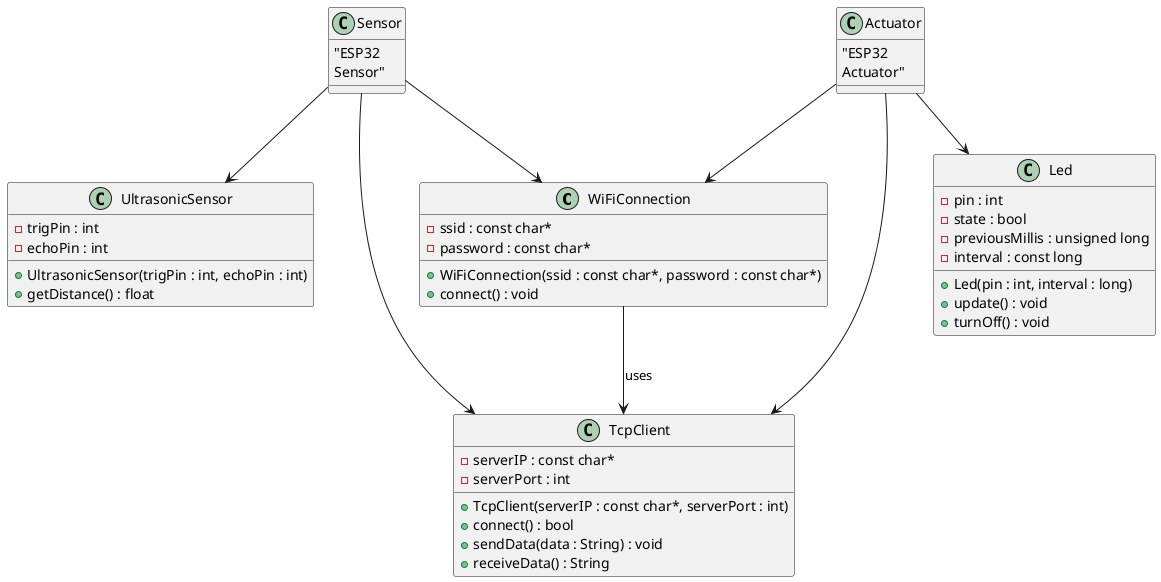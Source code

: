 @startuml

class WiFiConnection {
  -ssid : const char*
  -password : const char*
  +WiFiConnection(ssid : const char*, password : const char*)
  +connect() : void
}

class TcpClient {
  -serverIP : const char*
  -serverPort : int
  +TcpClient(serverIP : const char*, serverPort : int)
  +connect() : bool
  +sendData(data : String) : void
  +receiveData() : String
}

class UltrasonicSensor {
  -trigPin : int
  -echoPin : int
  +UltrasonicSensor(trigPin : int, echoPin : int)
  +getDistance() : float
}

class Led {
  -pin : int
  -state : bool
  -previousMillis : unsigned long
  -interval : const long
  +Led(pin : int, interval : long)
  +update() : void
  +turnOff() : void
}

WiFiConnection --> TcpClient : uses

Sensor : "ESP32\nSensor"
Actuator : "ESP32\nActuator"

Sensor --> UltrasonicSensor
Sensor --> WiFiConnection
Sensor --> TcpClient

Actuator --> Led
Actuator --> WiFiConnection
Actuator --> TcpClient

@enduml

